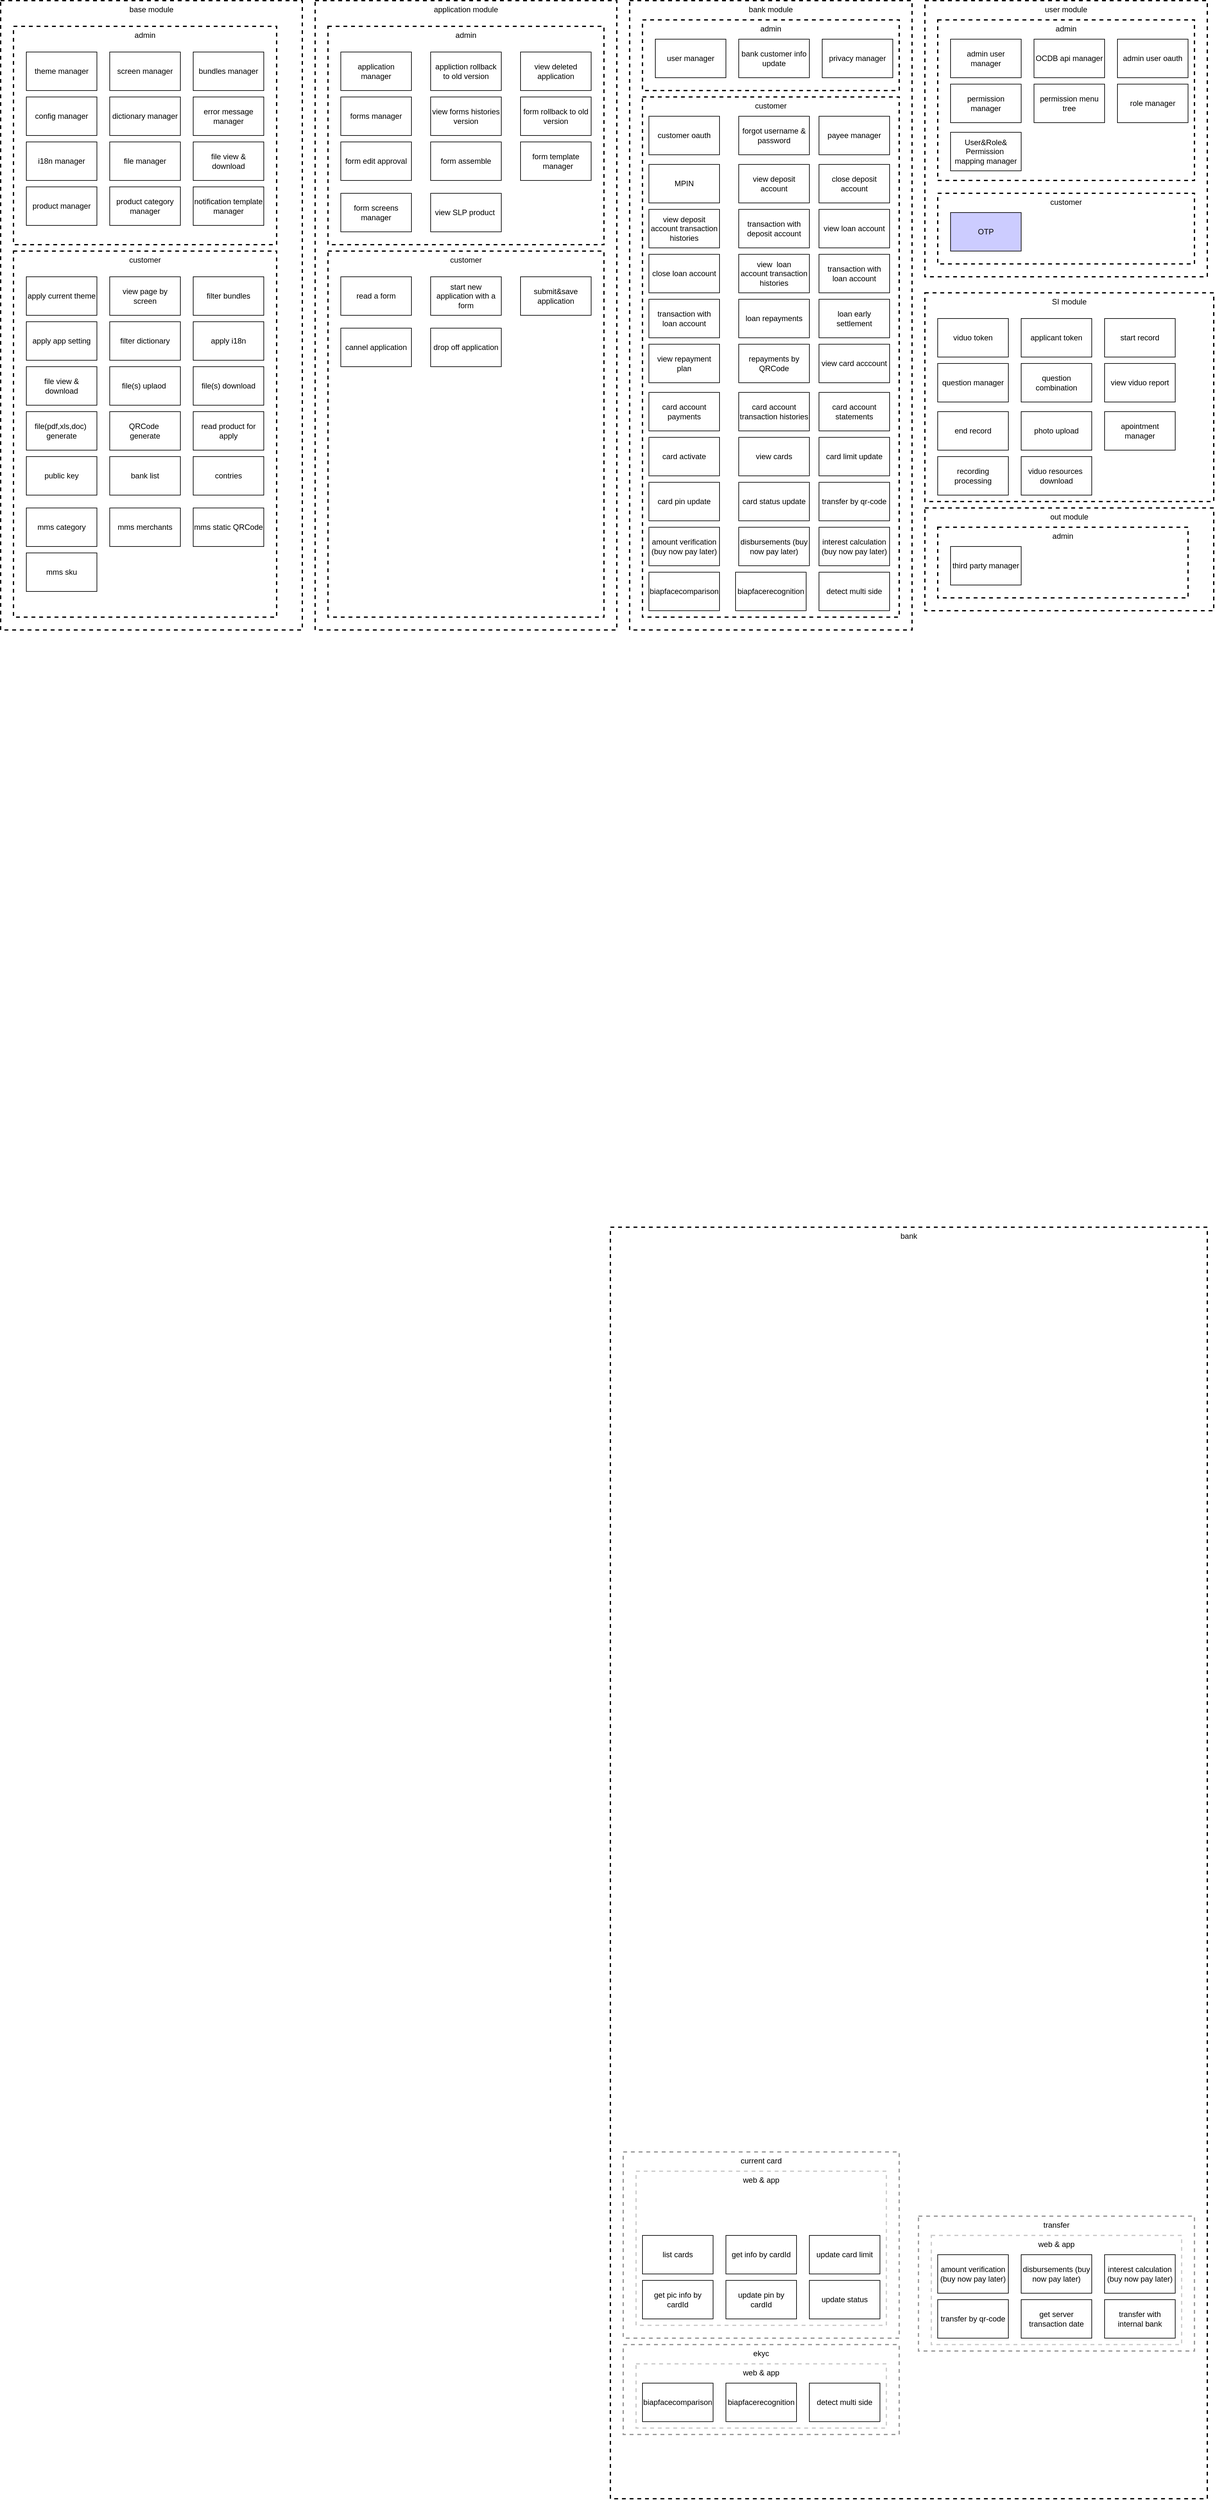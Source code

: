 <mxfile version="20.4.2" type="github">
  <diagram id="OInQUNuNO3AYRQuPPQoJ" name="第 1 页">
    <mxGraphModel dx="2171" dy="2065" grid="1" gridSize="10" guides="1" tooltips="1" connect="1" arrows="1" fold="1" page="1" pageScale="1" pageWidth="1100" pageHeight="850" math="0" shadow="0">
      <root>
        <mxCell id="0" />
        <mxCell id="1" parent="0" />
        <mxCell id="O0PW9jx7jIYoNXfm1WO1-255" value="&lt;span style=&quot;font-weight: 400;&quot;&gt;bank&lt;br&gt;&lt;/span&gt;" style="rounded=0;whiteSpace=wrap;html=1;dashed=1;strokeWidth=2;fillColor=none;verticalAlign=top;fontStyle=1" parent="1" vertex="1">
          <mxGeometry x="990" y="1080" width="930" height="1980" as="geometry" />
        </mxCell>
        <mxCell id="O0PW9jx7jIYoNXfm1WO1-474" value="&lt;span style=&quot;font-weight: 400;&quot;&gt;ekyc&lt;/span&gt;" style="rounded=0;whiteSpace=wrap;html=1;dashed=1;strokeWidth=2;fillColor=none;verticalAlign=top;fontStyle=1;opacity=40;" parent="1" vertex="1">
          <mxGeometry x="1010" y="2820" width="430" height="140" as="geometry" />
        </mxCell>
        <mxCell id="O0PW9jx7jIYoNXfm1WO1-475" value="&lt;span style=&quot;font-weight: 400;&quot;&gt;web &amp;amp; app&lt;/span&gt;" style="rounded=0;whiteSpace=wrap;html=1;dashed=1;strokeWidth=2;fillColor=none;verticalAlign=top;fontStyle=1;opacity=20;" parent="1" vertex="1">
          <mxGeometry x="1030" y="2850" width="390" height="100" as="geometry" />
        </mxCell>
        <mxCell id="O0PW9jx7jIYoNXfm1WO1-476" value="biapfacecomparison" style="rounded=0;whiteSpace=wrap;html=1;fontColor=#000000;fillColor=none;" parent="1" vertex="1">
          <mxGeometry x="1040" y="2880" width="110" height="60" as="geometry" />
        </mxCell>
        <mxCell id="O0PW9jx7jIYoNXfm1WO1-477" value="biapfacerecognition" style="rounded=0;whiteSpace=wrap;html=1;fontColor=#000000;fillColor=none;" parent="1" vertex="1">
          <mxGeometry x="1170" y="2880" width="110" height="60" as="geometry" />
        </mxCell>
        <mxCell id="O0PW9jx7jIYoNXfm1WO1-478" value="detect multi side" style="rounded=0;whiteSpace=wrap;html=1;fontColor=#000000;fillColor=none;" parent="1" vertex="1">
          <mxGeometry x="1300" y="2880" width="110" height="60" as="geometry" />
        </mxCell>
        <mxCell id="O0PW9jx7jIYoNXfm1WO1-481" value="&lt;span style=&quot;font-weight: 400;&quot;&gt;transfer&lt;/span&gt;" style="rounded=0;whiteSpace=wrap;html=1;dashed=1;strokeWidth=2;fillColor=none;verticalAlign=top;fontStyle=1;opacity=40;" parent="1" vertex="1">
          <mxGeometry x="1470" y="2620" width="430" height="210" as="geometry" />
        </mxCell>
        <mxCell id="O0PW9jx7jIYoNXfm1WO1-482" value="&lt;span style=&quot;font-weight: 400;&quot;&gt;web &amp;amp; app&lt;/span&gt;" style="rounded=0;whiteSpace=wrap;html=1;dashed=1;strokeWidth=2;fillColor=none;verticalAlign=top;fontStyle=1;opacity=20;" parent="1" vertex="1">
          <mxGeometry x="1490" y="2650" width="390" height="170" as="geometry" />
        </mxCell>
        <mxCell id="O0PW9jx7jIYoNXfm1WO1-483" value="amount verification (buy now pay later)" style="rounded=0;whiteSpace=wrap;html=1;fontColor=#000000;fillColor=none;" parent="1" vertex="1">
          <mxGeometry x="1500" y="2680" width="110" height="60" as="geometry" />
        </mxCell>
        <mxCell id="O0PW9jx7jIYoNXfm1WO1-484" value="disbursements (buy now pay later)" style="rounded=0;whiteSpace=wrap;html=1;fontColor=#000000;fillColor=none;" parent="1" vertex="1">
          <mxGeometry x="1630" y="2680" width="110" height="60" as="geometry" />
        </mxCell>
        <mxCell id="O0PW9jx7jIYoNXfm1WO1-485" value="interest calculation (buy now pay later)" style="rounded=0;whiteSpace=wrap;html=1;fontColor=#000000;fillColor=none;" parent="1" vertex="1">
          <mxGeometry x="1760" y="2680" width="110" height="60" as="geometry" />
        </mxCell>
        <mxCell id="O0PW9jx7jIYoNXfm1WO1-486" value="transfer by qr-code" style="rounded=0;whiteSpace=wrap;html=1;fontColor=#000000;fillColor=none;" parent="1" vertex="1">
          <mxGeometry x="1500" y="2750" width="110" height="60" as="geometry" />
        </mxCell>
        <mxCell id="O0PW9jx7jIYoNXfm1WO1-487" value="get server transaction date" style="rounded=0;whiteSpace=wrap;html=1;fontColor=#000000;fillColor=none;" parent="1" vertex="1">
          <mxGeometry x="1630" y="2750" width="110" height="60" as="geometry" />
        </mxCell>
        <mxCell id="O0PW9jx7jIYoNXfm1WO1-488" value="transfer with internal bank" style="rounded=0;whiteSpace=wrap;html=1;fontColor=#000000;fillColor=none;" parent="1" vertex="1">
          <mxGeometry x="1760" y="2750" width="110" height="60" as="geometry" />
        </mxCell>
        <mxCell id="O0PW9jx7jIYoNXfm1WO1-499" value="&lt;span style=&quot;font-weight: 400;&quot;&gt;current card&lt;/span&gt;" style="rounded=0;whiteSpace=wrap;html=1;dashed=1;strokeWidth=2;fillColor=none;verticalAlign=top;fontStyle=1;opacity=40;" parent="1" vertex="1">
          <mxGeometry x="1010" y="2520" width="430" height="290" as="geometry" />
        </mxCell>
        <mxCell id="O0PW9jx7jIYoNXfm1WO1-500" value="&lt;span style=&quot;font-weight: 400;&quot;&gt;web &amp;amp; app&lt;/span&gt;" style="rounded=0;whiteSpace=wrap;html=1;dashed=1;strokeWidth=2;fillColor=none;verticalAlign=top;fontStyle=1;opacity=20;" parent="1" vertex="1">
          <mxGeometry x="1030" y="2550" width="390" height="240" as="geometry" />
        </mxCell>
        <mxCell id="O0PW9jx7jIYoNXfm1WO1-504" value="list cards" style="rounded=0;whiteSpace=wrap;html=1;fontColor=#000000;fillColor=none;" parent="1" vertex="1">
          <mxGeometry x="1040" y="2650" width="110" height="60" as="geometry" />
        </mxCell>
        <mxCell id="O0PW9jx7jIYoNXfm1WO1-505" value="get info by cardId" style="rounded=0;whiteSpace=wrap;html=1;fontColor=#000000;fillColor=none;" parent="1" vertex="1">
          <mxGeometry x="1170" y="2650" width="110" height="60" as="geometry" />
        </mxCell>
        <mxCell id="O0PW9jx7jIYoNXfm1WO1-506" value="update card limit" style="rounded=0;whiteSpace=wrap;html=1;fontColor=#000000;fillColor=none;" parent="1" vertex="1">
          <mxGeometry x="1300" y="2650" width="110" height="60" as="geometry" />
        </mxCell>
        <mxCell id="O0PW9jx7jIYoNXfm1WO1-507" value="get pic info by cardId" style="rounded=0;whiteSpace=wrap;html=1;fontColor=#000000;fillColor=none;" parent="1" vertex="1">
          <mxGeometry x="1040" y="2720" width="110" height="60" as="geometry" />
        </mxCell>
        <mxCell id="O0PW9jx7jIYoNXfm1WO1-508" value="update pin by cardId" style="rounded=0;whiteSpace=wrap;html=1;fontColor=#000000;fillColor=none;" parent="1" vertex="1">
          <mxGeometry x="1170" y="2720" width="110" height="60" as="geometry" />
        </mxCell>
        <mxCell id="O0PW9jx7jIYoNXfm1WO1-509" value="update status" style="rounded=0;whiteSpace=wrap;html=1;fontColor=#000000;fillColor=none;" parent="1" vertex="1">
          <mxGeometry x="1300" y="2720" width="110" height="60" as="geometry" />
        </mxCell>
        <mxCell id="ppl4AUfpNEPx4JlbEjYc-67" value="&lt;span style=&quot;font-weight: 400;&quot;&gt;application&amp;nbsp;module&lt;/span&gt;" style="rounded=0;whiteSpace=wrap;html=1;dashed=1;strokeWidth=2;fillColor=none;verticalAlign=top;fontStyle=1" parent="1" vertex="1">
          <mxGeometry x="530" y="-830" width="470" height="980" as="geometry" />
        </mxCell>
        <mxCell id="ppl4AUfpNEPx4JlbEjYc-68" value="&lt;span style=&quot;font-weight: 400;&quot;&gt;admin&lt;/span&gt;" style="rounded=0;whiteSpace=wrap;html=1;dashed=1;strokeWidth=2;fillColor=none;verticalAlign=top;fontStyle=1" parent="1" vertex="1">
          <mxGeometry x="550" y="-790" width="430" height="340" as="geometry" />
        </mxCell>
        <mxCell id="ppl4AUfpNEPx4JlbEjYc-69" value="&lt;span style=&quot;font-weight: 400;&quot;&gt;customer&lt;/span&gt;" style="rounded=0;whiteSpace=wrap;html=1;dashed=1;strokeWidth=2;fillColor=none;verticalAlign=top;fontStyle=1" parent="1" vertex="1">
          <mxGeometry x="550" y="-440" width="430" height="570" as="geometry" />
        </mxCell>
        <mxCell id="ppl4AUfpNEPx4JlbEjYc-70" value="application manager" style="rounded=0;whiteSpace=wrap;html=1;fontColor=#000000;fillColor=none;" parent="1" vertex="1">
          <mxGeometry x="570" y="-750" width="110" height="60" as="geometry" />
        </mxCell>
        <mxCell id="ppl4AUfpNEPx4JlbEjYc-71" value="appliction rollback to old version" style="rounded=0;whiteSpace=wrap;html=1;fontColor=#000000;fillColor=none;" parent="1" vertex="1">
          <mxGeometry x="710" y="-750" width="110" height="60" as="geometry" />
        </mxCell>
        <mxCell id="ppl4AUfpNEPx4JlbEjYc-72" value="view deleted application" style="rounded=0;whiteSpace=wrap;html=1;fontColor=#000000;fillColor=none;" parent="1" vertex="1">
          <mxGeometry x="850" y="-750" width="110" height="60" as="geometry" />
        </mxCell>
        <mxCell id="mvXVn2V-p39kU3JAdQ17-1" value="start new application with a form" style="rounded=0;whiteSpace=wrap;html=1;fontColor=#000000;fillColor=none;" parent="1" vertex="1">
          <mxGeometry x="710" y="-400" width="110" height="60" as="geometry" />
        </mxCell>
        <mxCell id="mvXVn2V-p39kU3JAdQ17-2" value="drop off application" style="rounded=0;whiteSpace=wrap;html=1;fontColor=#000000;fillColor=none;" parent="1" vertex="1">
          <mxGeometry x="710" y="-320" width="110" height="60" as="geometry" />
        </mxCell>
        <mxCell id="mvXVn2V-p39kU3JAdQ17-3" value="cannel application" style="rounded=0;whiteSpace=wrap;html=1;fontColor=#000000;fillColor=none;" parent="1" vertex="1">
          <mxGeometry x="570" y="-320" width="110" height="60" as="geometry" />
        </mxCell>
        <mxCell id="mvXVn2V-p39kU3JAdQ17-6" value="submit&amp;amp;save application" style="rounded=0;whiteSpace=wrap;html=1;fontColor=#000000;fillColor=none;" parent="1" vertex="1">
          <mxGeometry x="850" y="-400" width="110" height="60" as="geometry" />
        </mxCell>
        <mxCell id="mvXVn2V-p39kU3JAdQ17-7" value="forms manager" style="rounded=0;whiteSpace=wrap;html=1;fontColor=#000000;fillColor=none;" parent="1" vertex="1">
          <mxGeometry x="570" y="-680" width="110" height="60" as="geometry" />
        </mxCell>
        <mxCell id="mvXVn2V-p39kU3JAdQ17-8" value="view forms histories version" style="rounded=0;whiteSpace=wrap;html=1;fontColor=#000000;fillColor=none;" parent="1" vertex="1">
          <mxGeometry x="710" y="-680" width="110" height="60" as="geometry" />
        </mxCell>
        <mxCell id="mvXVn2V-p39kU3JAdQ17-9" value="form assemble" style="rounded=0;whiteSpace=wrap;html=1;fontColor=#000000;fillColor=none;" parent="1" vertex="1">
          <mxGeometry x="710" y="-610" width="110" height="60" as="geometry" />
        </mxCell>
        <mxCell id="mvXVn2V-p39kU3JAdQ17-10" value="form e&lt;span style=&quot;background-color: initial;&quot;&gt;dit approval&lt;br&gt;&lt;/span&gt;" style="rounded=0;whiteSpace=wrap;html=1;fontColor=#000000;fillColor=none;" parent="1" vertex="1">
          <mxGeometry x="570" y="-610" width="110" height="60" as="geometry" />
        </mxCell>
        <mxCell id="mvXVn2V-p39kU3JAdQ17-11" value="form rollback to old version" style="rounded=0;whiteSpace=wrap;html=1;fontColor=#000000;fillColor=none;" parent="1" vertex="1">
          <mxGeometry x="850" y="-680" width="110" height="60" as="geometry" />
        </mxCell>
        <mxCell id="mvXVn2V-p39kU3JAdQ17-12" value="form template&lt;br&gt;&amp;nbsp; manager" style="rounded=0;whiteSpace=wrap;html=1;fontColor=#000000;fillColor=none;" parent="1" vertex="1">
          <mxGeometry x="850" y="-610" width="110" height="60" as="geometry" />
        </mxCell>
        <mxCell id="mvXVn2V-p39kU3JAdQ17-13" value="form screens manager" style="rounded=0;whiteSpace=wrap;html=1;fontColor=#000000;fillColor=none;" parent="1" vertex="1">
          <mxGeometry x="570" y="-530" width="110" height="60" as="geometry" />
        </mxCell>
        <mxCell id="mvXVn2V-p39kU3JAdQ17-14" value="view SLP product&amp;nbsp;" style="rounded=0;whiteSpace=wrap;html=1;fontColor=#000000;fillColor=none;" parent="1" vertex="1">
          <mxGeometry x="710" y="-530" width="110" height="60" as="geometry" />
        </mxCell>
        <mxCell id="mvXVn2V-p39kU3JAdQ17-15" value="read a form" style="rounded=0;whiteSpace=wrap;html=1;fontColor=#000000;fillColor=none;" parent="1" vertex="1">
          <mxGeometry x="570" y="-400" width="110" height="60" as="geometry" />
        </mxCell>
        <mxCell id="mvXVn2V-p39kU3JAdQ17-17" value="&lt;span style=&quot;font-weight: 400;&quot;&gt;base module&lt;/span&gt;" style="rounded=0;whiteSpace=wrap;html=1;dashed=1;strokeWidth=2;fillColor=none;verticalAlign=top;fontStyle=1" parent="1" vertex="1">
          <mxGeometry x="40" y="-830" width="470" height="980" as="geometry" />
        </mxCell>
        <mxCell id="mvXVn2V-p39kU3JAdQ17-18" value="&lt;span style=&quot;font-weight: 400;&quot;&gt;admin&lt;/span&gt;" style="rounded=0;whiteSpace=wrap;html=1;dashed=1;strokeWidth=2;fillColor=none;verticalAlign=top;fontStyle=1" parent="1" vertex="1">
          <mxGeometry x="60" y="-790" width="410" height="340" as="geometry" />
        </mxCell>
        <mxCell id="mvXVn2V-p39kU3JAdQ17-24" value="&lt;span style=&quot;font-weight: 400;&quot;&gt;customer&lt;/span&gt;" style="rounded=0;whiteSpace=wrap;html=1;dashed=1;strokeWidth=2;fillColor=none;verticalAlign=top;fontStyle=1" parent="1" vertex="1">
          <mxGeometry x="60" y="-440" width="410" height="570" as="geometry" />
        </mxCell>
        <mxCell id="mvXVn2V-p39kU3JAdQ17-20" value="mms category" style="rounded=0;whiteSpace=wrap;html=1;fontColor=#000000;fillColor=none;" parent="1" vertex="1">
          <mxGeometry x="80" y="-40" width="110" height="60" as="geometry" />
        </mxCell>
        <mxCell id="mvXVn2V-p39kU3JAdQ17-21" value="mms&amp;nbsp;merchants" style="rounded=0;whiteSpace=wrap;html=1;fontColor=#000000;fillColor=none;" parent="1" vertex="1">
          <mxGeometry x="210" y="-40" width="110" height="60" as="geometry" />
        </mxCell>
        <mxCell id="mvXVn2V-p39kU3JAdQ17-22" value="mms&amp;nbsp;static QRCode" style="rounded=0;whiteSpace=wrap;html=1;fontColor=#000000;fillColor=none;" parent="1" vertex="1">
          <mxGeometry x="340" y="-40" width="110" height="60" as="geometry" />
        </mxCell>
        <mxCell id="mvXVn2V-p39kU3JAdQ17-23" value="mms&amp;nbsp;sku" style="rounded=0;whiteSpace=wrap;html=1;fontColor=#000000;fillColor=none;" parent="1" vertex="1">
          <mxGeometry x="80" y="30" width="110" height="60" as="geometry" />
        </mxCell>
        <mxCell id="mvXVn2V-p39kU3JAdQ17-26" value="theme manager" style="rounded=0;whiteSpace=wrap;html=1;fontColor=#000000;fillColor=none;" parent="1" vertex="1">
          <mxGeometry x="80" y="-750" width="110" height="60" as="geometry" />
        </mxCell>
        <mxCell id="mvXVn2V-p39kU3JAdQ17-27" value="screen manager" style="rounded=0;whiteSpace=wrap;html=1;fontColor=#000000;fillColor=none;" parent="1" vertex="1">
          <mxGeometry x="210" y="-750" width="110" height="60" as="geometry" />
        </mxCell>
        <mxCell id="mvXVn2V-p39kU3JAdQ17-28" value="bundles&amp;nbsp;manager" style="rounded=0;whiteSpace=wrap;html=1;fontColor=#000000;fillColor=none;" parent="1" vertex="1">
          <mxGeometry x="340" y="-750" width="110" height="60" as="geometry" />
        </mxCell>
        <mxCell id="mvXVn2V-p39kU3JAdQ17-29" value="error message manager" style="rounded=0;whiteSpace=wrap;html=1;fontColor=#000000;fillColor=none;" parent="1" vertex="1">
          <mxGeometry x="340" y="-680" width="110" height="60" as="geometry" />
        </mxCell>
        <mxCell id="mvXVn2V-p39kU3JAdQ17-30" value="config manager" style="rounded=0;whiteSpace=wrap;html=1;fontColor=#000000;fillColor=none;" parent="1" vertex="1">
          <mxGeometry x="80" y="-680" width="110" height="60" as="geometry" />
        </mxCell>
        <mxCell id="mvXVn2V-p39kU3JAdQ17-31" value="dictionary manager" style="rounded=0;whiteSpace=wrap;html=1;fontColor=#000000;fillColor=none;" parent="1" vertex="1">
          <mxGeometry x="210" y="-680" width="110" height="60" as="geometry" />
        </mxCell>
        <mxCell id="mvXVn2V-p39kU3JAdQ17-32" value="i18n manager" style="rounded=0;whiteSpace=wrap;html=1;fontColor=#000000;fillColor=none;" parent="1" vertex="1">
          <mxGeometry x="80" y="-610" width="110" height="60" as="geometry" />
        </mxCell>
        <mxCell id="mvXVn2V-p39kU3JAdQ17-33" value="file manager" style="rounded=0;whiteSpace=wrap;html=1;fontColor=#000000;fillColor=none;" parent="1" vertex="1">
          <mxGeometry x="210" y="-610" width="110" height="60" as="geometry" />
        </mxCell>
        <mxCell id="mvXVn2V-p39kU3JAdQ17-34" value="file view &amp;amp; download" style="rounded=0;whiteSpace=wrap;html=1;fontColor=#000000;fillColor=none;" parent="1" vertex="1">
          <mxGeometry x="340" y="-610" width="110" height="60" as="geometry" />
        </mxCell>
        <mxCell id="mvXVn2V-p39kU3JAdQ17-35" value="product manager" style="rounded=0;whiteSpace=wrap;html=1;fontColor=#000000;fillColor=none;" parent="1" vertex="1">
          <mxGeometry x="80" y="-540" width="110" height="60" as="geometry" />
        </mxCell>
        <mxCell id="mvXVn2V-p39kU3JAdQ17-36" value="product category manager" style="rounded=0;whiteSpace=wrap;html=1;fontColor=#000000;fillColor=none;" parent="1" vertex="1">
          <mxGeometry x="210" y="-540" width="110" height="60" as="geometry" />
        </mxCell>
        <mxCell id="mvXVn2V-p39kU3JAdQ17-37" value="notification template manager" style="rounded=0;whiteSpace=wrap;html=1;fontColor=#000000;fillColor=none;" parent="1" vertex="1">
          <mxGeometry x="340" y="-540" width="110" height="60" as="geometry" />
        </mxCell>
        <mxCell id="mvXVn2V-p39kU3JAdQ17-38" value="apply current theme" style="rounded=0;whiteSpace=wrap;html=1;fontColor=#000000;fillColor=none;" parent="1" vertex="1">
          <mxGeometry x="80" y="-400" width="110" height="60" as="geometry" />
        </mxCell>
        <mxCell id="mvXVn2V-p39kU3JAdQ17-39" value="view page by screen" style="rounded=0;whiteSpace=wrap;html=1;fontColor=#000000;fillColor=none;" parent="1" vertex="1">
          <mxGeometry x="210" y="-400" width="110" height="60" as="geometry" />
        </mxCell>
        <mxCell id="mvXVn2V-p39kU3JAdQ17-41" value="filter bundles" style="rounded=0;whiteSpace=wrap;html=1;fontColor=#000000;fillColor=none;" parent="1" vertex="1">
          <mxGeometry x="340" y="-400" width="110" height="60" as="geometry" />
        </mxCell>
        <mxCell id="mvXVn2V-p39kU3JAdQ17-42" value="apply app setting" style="rounded=0;whiteSpace=wrap;html=1;fontColor=#000000;fillColor=none;" parent="1" vertex="1">
          <mxGeometry x="80" y="-330" width="110" height="60" as="geometry" />
        </mxCell>
        <mxCell id="mvXVn2V-p39kU3JAdQ17-43" value="filter dictionary" style="rounded=0;whiteSpace=wrap;html=1;fontColor=#000000;fillColor=none;" parent="1" vertex="1">
          <mxGeometry x="210" y="-330" width="110" height="60" as="geometry" />
        </mxCell>
        <mxCell id="mvXVn2V-p39kU3JAdQ17-46" value="file view &amp;amp; download" style="rounded=0;whiteSpace=wrap;html=1;fontColor=#000000;fillColor=none;" parent="1" vertex="1">
          <mxGeometry x="80" y="-260" width="110" height="60" as="geometry" />
        </mxCell>
        <mxCell id="mvXVn2V-p39kU3JAdQ17-47" value="apply i18n" style="rounded=0;whiteSpace=wrap;html=1;fontColor=#000000;fillColor=none;" parent="1" vertex="1">
          <mxGeometry x="340" y="-330" width="110" height="60" as="geometry" />
        </mxCell>
        <mxCell id="mvXVn2V-p39kU3JAdQ17-48" value="file(s) uplaod&amp;nbsp;" style="rounded=0;whiteSpace=wrap;html=1;fontColor=#000000;fillColor=none;" parent="1" vertex="1">
          <mxGeometry x="210" y="-260" width="110" height="60" as="geometry" />
        </mxCell>
        <mxCell id="mvXVn2V-p39kU3JAdQ17-49" value="file(s) download" style="rounded=0;whiteSpace=wrap;html=1;fontColor=#000000;fillColor=none;" parent="1" vertex="1">
          <mxGeometry x="340" y="-260" width="110" height="60" as="geometry" />
        </mxCell>
        <mxCell id="mvXVn2V-p39kU3JAdQ17-51" value="file(pdf,xls,doc)&amp;nbsp;&lt;div&gt;generate&lt;/div&gt;" style="rounded=0;whiteSpace=wrap;html=1;fontColor=#000000;fillColor=none;" parent="1" vertex="1">
          <mxGeometry x="80" y="-190" width="110" height="60" as="geometry" />
        </mxCell>
        <mxCell id="mvXVn2V-p39kU3JAdQ17-53" value="QRCode&amp;nbsp;&lt;div&gt;generate&lt;/div&gt;" style="rounded=0;whiteSpace=wrap;html=1;fontColor=#000000;fillColor=none;" parent="1" vertex="1">
          <mxGeometry x="210" y="-190" width="110" height="60" as="geometry" />
        </mxCell>
        <mxCell id="mvXVn2V-p39kU3JAdQ17-54" value="read product&amp;nbsp;for apply" style="rounded=0;whiteSpace=wrap;html=1;fontColor=#000000;fillColor=none;" parent="1" vertex="1">
          <mxGeometry x="340" y="-190" width="110" height="60" as="geometry" />
        </mxCell>
        <mxCell id="mvXVn2V-p39kU3JAdQ17-56" value="public key" style="rounded=0;whiteSpace=wrap;html=1;fontColor=#000000;fillColor=none;" parent="1" vertex="1">
          <mxGeometry x="80" y="-120" width="110" height="60" as="geometry" />
        </mxCell>
        <mxCell id="mvXVn2V-p39kU3JAdQ17-57" value="bank list" style="rounded=0;whiteSpace=wrap;html=1;fontColor=#000000;fillColor=none;" parent="1" vertex="1">
          <mxGeometry x="210" y="-120" width="110" height="60" as="geometry" />
        </mxCell>
        <mxCell id="mvXVn2V-p39kU3JAdQ17-58" value="&lt;span style=&quot;font-weight: 400;&quot;&gt;bank module&lt;/span&gt;" style="rounded=0;whiteSpace=wrap;html=1;dashed=1;strokeWidth=2;fillColor=none;verticalAlign=top;fontStyle=1" parent="1" vertex="1">
          <mxGeometry x="1020" y="-830" width="440" height="980" as="geometry" />
        </mxCell>
        <mxCell id="mvXVn2V-p39kU3JAdQ17-59" value="&lt;span style=&quot;font-weight: 400;&quot;&gt;admin&lt;/span&gt;" style="rounded=0;whiteSpace=wrap;html=1;dashed=1;strokeWidth=2;fillColor=none;verticalAlign=top;fontStyle=1" parent="1" vertex="1">
          <mxGeometry x="1040" y="-800" width="400" height="110" as="geometry" />
        </mxCell>
        <mxCell id="mvXVn2V-p39kU3JAdQ17-60" value="&lt;span style=&quot;font-weight: 400;&quot;&gt;customer&lt;/span&gt;" style="rounded=0;whiteSpace=wrap;html=1;dashed=1;strokeWidth=2;fillColor=none;verticalAlign=top;fontStyle=1" parent="1" vertex="1">
          <mxGeometry x="1040" y="-680" width="400" height="810" as="geometry" />
        </mxCell>
        <mxCell id="mvXVn2V-p39kU3JAdQ17-62" value="user manager" style="rounded=0;whiteSpace=wrap;html=1;fontColor=#000000;fillColor=none;" parent="1" vertex="1">
          <mxGeometry x="1060" y="-770" width="110" height="60" as="geometry" />
        </mxCell>
        <mxCell id="mvXVn2V-p39kU3JAdQ17-63" value="privacy manager" style="rounded=0;whiteSpace=wrap;html=1;fontColor=#000000;fillColor=none;" parent="1" vertex="1">
          <mxGeometry x="1320" y="-770" width="110" height="60" as="geometry" />
        </mxCell>
        <mxCell id="mvXVn2V-p39kU3JAdQ17-65" value="contries" style="rounded=0;whiteSpace=wrap;html=1;fontColor=#000000;fillColor=none;" parent="1" vertex="1">
          <mxGeometry x="340" y="-120" width="110" height="60" as="geometry" />
        </mxCell>
        <mxCell id="mvXVn2V-p39kU3JAdQ17-66" value="bank customer info update" style="rounded=0;whiteSpace=wrap;html=1;fontColor=#000000;fillColor=none;" parent="1" vertex="1">
          <mxGeometry x="1190" y="-770" width="110" height="60" as="geometry" />
        </mxCell>
        <mxCell id="mvXVn2V-p39kU3JAdQ17-67" value="customer oauth" style="rounded=0;whiteSpace=wrap;html=1;fontColor=#000000;fillColor=none;" parent="1" vertex="1">
          <mxGeometry x="1050" y="-650" width="110" height="60" as="geometry" />
        </mxCell>
        <mxCell id="mvXVn2V-p39kU3JAdQ17-68" value="forgot username &amp;amp; password" style="rounded=0;whiteSpace=wrap;html=1;fontColor=#000000;fillColor=none;" parent="1" vertex="1">
          <mxGeometry x="1190" y="-650" width="110" height="60" as="geometry" />
        </mxCell>
        <mxCell id="mvXVn2V-p39kU3JAdQ17-69" value="payee manager" style="rounded=0;whiteSpace=wrap;html=1;fontColor=#000000;fillColor=none;" parent="1" vertex="1">
          <mxGeometry x="1315" y="-650" width="110" height="60" as="geometry" />
        </mxCell>
        <mxCell id="mvXVn2V-p39kU3JAdQ17-70" value="MPIN" style="rounded=0;whiteSpace=wrap;html=1;fontColor=#000000;fillColor=none;" parent="1" vertex="1">
          <mxGeometry x="1050" y="-575" width="110" height="60" as="geometry" />
        </mxCell>
        <mxCell id="mvXVn2V-p39kU3JAdQ17-72" value="view deposit account" style="rounded=0;whiteSpace=wrap;html=1;fontColor=#000000;fillColor=none;" parent="1" vertex="1">
          <mxGeometry x="1190" y="-575" width="110" height="60" as="geometry" />
        </mxCell>
        <mxCell id="mvXVn2V-p39kU3JAdQ17-73" value="close deposit account" style="rounded=0;whiteSpace=wrap;html=1;fontColor=#000000;fillColor=none;" parent="1" vertex="1">
          <mxGeometry x="1315" y="-575" width="110" height="60" as="geometry" />
        </mxCell>
        <mxCell id="mvXVn2V-p39kU3JAdQ17-76" value="view deposit account&amp;nbsp;transaction histories" style="rounded=0;whiteSpace=wrap;html=1;fontColor=#000000;fillColor=none;" parent="1" vertex="1">
          <mxGeometry x="1050" y="-505" width="110" height="60" as="geometry" />
        </mxCell>
        <mxCell id="mvXVn2V-p39kU3JAdQ17-77" value="transaction with deposit account" style="rounded=0;whiteSpace=wrap;html=1;fontColor=#000000;fillColor=none;" parent="1" vertex="1">
          <mxGeometry x="1190" y="-505" width="110" height="60" as="geometry" />
        </mxCell>
        <mxCell id="mvXVn2V-p39kU3JAdQ17-79" value="view loan account" style="rounded=0;whiteSpace=wrap;html=1;fontColor=#000000;fillColor=none;" parent="1" vertex="1">
          <mxGeometry x="1315" y="-505" width="110" height="60" as="geometry" />
        </mxCell>
        <mxCell id="mvXVn2V-p39kU3JAdQ17-80" value="close loan account" style="rounded=0;whiteSpace=wrap;html=1;fontColor=#000000;fillColor=none;" parent="1" vertex="1">
          <mxGeometry x="1050" y="-435" width="110" height="60" as="geometry" />
        </mxCell>
        <mxCell id="mvXVn2V-p39kU3JAdQ17-81" value="view&amp;nbsp; loan account&amp;nbsp;transaction histories" style="rounded=0;whiteSpace=wrap;html=1;fontColor=#000000;fillColor=none;" parent="1" vertex="1">
          <mxGeometry x="1190" y="-435" width="110" height="60" as="geometry" />
        </mxCell>
        <mxCell id="mvXVn2V-p39kU3JAdQ17-82" value="transaction with loan account" style="rounded=0;whiteSpace=wrap;html=1;fontColor=#000000;fillColor=none;" parent="1" vertex="1">
          <mxGeometry x="1315" y="-435" width="110" height="60" as="geometry" />
        </mxCell>
        <mxCell id="mvXVn2V-p39kU3JAdQ17-83" value="transaction with loan account" style="rounded=0;whiteSpace=wrap;html=1;fontColor=#000000;fillColor=none;" parent="1" vertex="1">
          <mxGeometry x="1050" y="-365" width="110" height="60" as="geometry" />
        </mxCell>
        <mxCell id="mvXVn2V-p39kU3JAdQ17-84" value="loan repayments" style="rounded=0;whiteSpace=wrap;html=1;fontColor=#000000;fillColor=none;" parent="1" vertex="1">
          <mxGeometry x="1190" y="-365" width="110" height="60" as="geometry" />
        </mxCell>
        <mxCell id="mvXVn2V-p39kU3JAdQ17-85" value="loan&amp;nbsp;early settlement" style="rounded=0;whiteSpace=wrap;html=1;fontColor=#000000;fillColor=none;" parent="1" vertex="1">
          <mxGeometry x="1315" y="-365" width="110" height="60" as="geometry" />
        </mxCell>
        <mxCell id="mvXVn2V-p39kU3JAdQ17-87" value="view repayment plan" style="rounded=0;whiteSpace=wrap;html=1;fontColor=#000000;fillColor=none;" parent="1" vertex="1">
          <mxGeometry x="1050" y="-295" width="110" height="60" as="geometry" />
        </mxCell>
        <mxCell id="mvXVn2V-p39kU3JAdQ17-90" value="repayments by QRCode" style="rounded=0;whiteSpace=wrap;html=1;fontColor=#000000;fillColor=none;" parent="1" vertex="1">
          <mxGeometry x="1190" y="-295" width="110" height="60" as="geometry" />
        </mxCell>
        <mxCell id="mvXVn2V-p39kU3JAdQ17-91" value="view card acccount" style="rounded=0;whiteSpace=wrap;html=1;fontColor=#000000;fillColor=none;" parent="1" vertex="1">
          <mxGeometry x="1315" y="-295" width="110" height="60" as="geometry" />
        </mxCell>
        <mxCell id="mvXVn2V-p39kU3JAdQ17-92" value="card account payments" style="rounded=0;whiteSpace=wrap;html=1;fontColor=#000000;fillColor=none;" parent="1" vertex="1">
          <mxGeometry x="1050" y="-220" width="110" height="60" as="geometry" />
        </mxCell>
        <mxCell id="mvXVn2V-p39kU3JAdQ17-93" value="card account transaction histories" style="rounded=0;whiteSpace=wrap;html=1;fontColor=#000000;fillColor=none;" parent="1" vertex="1">
          <mxGeometry x="1190" y="-220" width="110" height="60" as="geometry" />
        </mxCell>
        <mxCell id="mvXVn2V-p39kU3JAdQ17-94" value="card account statements" style="rounded=0;whiteSpace=wrap;html=1;fontColor=#000000;fillColor=none;" parent="1" vertex="1">
          <mxGeometry x="1315" y="-220" width="110" height="60" as="geometry" />
        </mxCell>
        <mxCell id="mvXVn2V-p39kU3JAdQ17-95" value="card activate" style="rounded=0;whiteSpace=wrap;html=1;fontColor=#000000;fillColor=none;" parent="1" vertex="1">
          <mxGeometry x="1050" y="-150" width="110" height="60" as="geometry" />
        </mxCell>
        <mxCell id="mvXVn2V-p39kU3JAdQ17-96" value="view cards" style="rounded=0;whiteSpace=wrap;html=1;fontColor=#000000;fillColor=none;" parent="1" vertex="1">
          <mxGeometry x="1190" y="-150" width="110" height="60" as="geometry" />
        </mxCell>
        <mxCell id="mvXVn2V-p39kU3JAdQ17-98" value="card limit update" style="rounded=0;whiteSpace=wrap;html=1;fontColor=#000000;fillColor=none;" parent="1" vertex="1">
          <mxGeometry x="1315" y="-150" width="110" height="60" as="geometry" />
        </mxCell>
        <mxCell id="mvXVn2V-p39kU3JAdQ17-100" value="card pin update" style="rounded=0;whiteSpace=wrap;html=1;fontColor=#000000;fillColor=none;" parent="1" vertex="1">
          <mxGeometry x="1050" y="-80" width="110" height="60" as="geometry" />
        </mxCell>
        <mxCell id="mvXVn2V-p39kU3JAdQ17-101" value="card status update" style="rounded=0;whiteSpace=wrap;html=1;fontColor=#000000;fillColor=none;" parent="1" vertex="1">
          <mxGeometry x="1190" y="-80" width="110" height="60" as="geometry" />
        </mxCell>
        <mxCell id="mvXVn2V-p39kU3JAdQ17-102" value="transfer by qr-code" style="rounded=0;whiteSpace=wrap;html=1;fontColor=#000000;fillColor=none;" parent="1" vertex="1">
          <mxGeometry x="1315" y="-80" width="110" height="60" as="geometry" />
        </mxCell>
        <mxCell id="mvXVn2V-p39kU3JAdQ17-103" value="amount verification (buy now pay later)" style="rounded=0;whiteSpace=wrap;html=1;fontColor=#000000;fillColor=none;" parent="1" vertex="1">
          <mxGeometry x="1050" y="-10" width="110" height="60" as="geometry" />
        </mxCell>
        <mxCell id="mvXVn2V-p39kU3JAdQ17-104" value="disbursements (buy now pay later)" style="rounded=0;whiteSpace=wrap;html=1;fontColor=#000000;fillColor=none;" parent="1" vertex="1">
          <mxGeometry x="1190" y="-10" width="110" height="60" as="geometry" />
        </mxCell>
        <mxCell id="mvXVn2V-p39kU3JAdQ17-105" value="interest calculation (buy now pay later)" style="rounded=0;whiteSpace=wrap;html=1;fontColor=#000000;fillColor=none;" parent="1" vertex="1">
          <mxGeometry x="1315" y="-10" width="110" height="60" as="geometry" />
        </mxCell>
        <mxCell id="mvXVn2V-p39kU3JAdQ17-106" value="biapfacecomparison" style="rounded=0;whiteSpace=wrap;html=1;fontColor=#000000;fillColor=none;" parent="1" vertex="1">
          <mxGeometry x="1050" y="60" width="110" height="60" as="geometry" />
        </mxCell>
        <mxCell id="mvXVn2V-p39kU3JAdQ17-107" value="biapfacerecognition" style="rounded=0;whiteSpace=wrap;html=1;fontColor=#000000;fillColor=none;" parent="1" vertex="1">
          <mxGeometry x="1185" y="60" width="110" height="60" as="geometry" />
        </mxCell>
        <mxCell id="mvXVn2V-p39kU3JAdQ17-108" value="detect multi side" style="rounded=0;whiteSpace=wrap;html=1;fontColor=#000000;fillColor=none;" parent="1" vertex="1">
          <mxGeometry x="1315" y="60" width="110" height="60" as="geometry" />
        </mxCell>
        <mxCell id="lsaPHRyVFNU2QhNYm0W4-1" value="&lt;span style=&quot;font-weight: 400;&quot;&gt;user module&lt;/span&gt;" style="rounded=0;whiteSpace=wrap;html=1;dashed=1;strokeWidth=2;fillColor=none;verticalAlign=top;fontStyle=1" vertex="1" parent="1">
          <mxGeometry x="1480" y="-830" width="440" height="430" as="geometry" />
        </mxCell>
        <mxCell id="lsaPHRyVFNU2QhNYm0W4-2" value="&lt;span style=&quot;font-weight: 400;&quot;&gt;admin&lt;/span&gt;" style="rounded=0;whiteSpace=wrap;html=1;dashed=1;strokeWidth=2;fillColor=none;verticalAlign=top;fontStyle=1" vertex="1" parent="1">
          <mxGeometry x="1500" y="-800" width="400" height="250" as="geometry" />
        </mxCell>
        <mxCell id="lsaPHRyVFNU2QhNYm0W4-3" value="admin user manager" style="rounded=0;whiteSpace=wrap;html=1;fontColor=#000000;fillColor=none;" vertex="1" parent="1">
          <mxGeometry x="1520" y="-770" width="110" height="60" as="geometry" />
        </mxCell>
        <mxCell id="lsaPHRyVFNU2QhNYm0W4-4" value="OCDB api manager" style="rounded=0;whiteSpace=wrap;html=1;fontColor=#000000;fillColor=none;" vertex="1" parent="1">
          <mxGeometry x="1650" y="-770" width="110" height="60" as="geometry" />
        </mxCell>
        <mxCell id="lsaPHRyVFNU2QhNYm0W4-5" value="admin user oauth" style="rounded=0;whiteSpace=wrap;html=1;fontColor=#000000;fillColor=none;" vertex="1" parent="1">
          <mxGeometry x="1780" y="-770" width="110" height="60" as="geometry" />
        </mxCell>
        <mxCell id="lsaPHRyVFNU2QhNYm0W4-6" value="permission manager" style="rounded=0;whiteSpace=wrap;html=1;fontColor=#000000;fillColor=none;" vertex="1" parent="1">
          <mxGeometry x="1520" y="-700" width="110" height="60" as="geometry" />
        </mxCell>
        <mxCell id="lsaPHRyVFNU2QhNYm0W4-7" value="permission menu tree" style="rounded=0;whiteSpace=wrap;html=1;fontColor=#000000;fillColor=none;" vertex="1" parent="1">
          <mxGeometry x="1650" y="-700" width="110" height="60" as="geometry" />
        </mxCell>
        <mxCell id="lsaPHRyVFNU2QhNYm0W4-9" value="role manager" style="rounded=0;whiteSpace=wrap;html=1;fontColor=#000000;fillColor=none;" vertex="1" parent="1">
          <mxGeometry x="1780" y="-700" width="110" height="60" as="geometry" />
        </mxCell>
        <mxCell id="lsaPHRyVFNU2QhNYm0W4-10" value="User&amp;amp;Role&amp;amp;&lt;br&gt;Permission&amp;nbsp;&lt;br&gt;mapping manager" style="rounded=0;whiteSpace=wrap;html=1;fontColor=#000000;fillColor=none;" vertex="1" parent="1">
          <mxGeometry x="1520" y="-625" width="110" height="60" as="geometry" />
        </mxCell>
        <mxCell id="lsaPHRyVFNU2QhNYm0W4-13" value="&lt;span style=&quot;font-weight: 400;&quot;&gt;customer&lt;/span&gt;" style="rounded=0;whiteSpace=wrap;html=1;dashed=1;strokeWidth=2;fillColor=none;verticalAlign=top;fontStyle=1" vertex="1" parent="1">
          <mxGeometry x="1500" y="-530" width="400" height="110" as="geometry" />
        </mxCell>
        <mxCell id="lsaPHRyVFNU2QhNYm0W4-12" value="OTP" style="rounded=0;whiteSpace=wrap;html=1;fontColor=#000000;fillColor=#CCCCFF;" vertex="1" parent="1">
          <mxGeometry x="1520" y="-500" width="110" height="60" as="geometry" />
        </mxCell>
        <mxCell id="lsaPHRyVFNU2QhNYm0W4-14" value="&lt;span style=&quot;font-weight: 400;&quot;&gt;out module&lt;/span&gt;" style="rounded=0;whiteSpace=wrap;html=1;dashed=1;strokeWidth=2;fillColor=none;verticalAlign=top;fontStyle=1" vertex="1" parent="1">
          <mxGeometry x="1480" y="-40" width="450" height="160" as="geometry" />
        </mxCell>
        <mxCell id="lsaPHRyVFNU2QhNYm0W4-16" value="&lt;span style=&quot;font-weight: 400;&quot;&gt;admin&lt;/span&gt;" style="rounded=0;whiteSpace=wrap;html=1;dashed=1;strokeWidth=2;fillColor=none;verticalAlign=top;fontStyle=1" vertex="1" parent="1">
          <mxGeometry x="1500" y="-10" width="390" height="110" as="geometry" />
        </mxCell>
        <mxCell id="lsaPHRyVFNU2QhNYm0W4-17" value="third party manager" style="rounded=0;whiteSpace=wrap;html=1;fontColor=#000000;fillColor=none;" vertex="1" parent="1">
          <mxGeometry x="1520" y="20" width="110" height="60" as="geometry" />
        </mxCell>
        <mxCell id="lsaPHRyVFNU2QhNYm0W4-24" value="&lt;span style=&quot;font-weight: 400;&quot;&gt;SI module&lt;/span&gt;" style="rounded=0;whiteSpace=wrap;html=1;dashed=1;strokeWidth=2;fillColor=none;verticalAlign=top;fontStyle=1" vertex="1" parent="1">
          <mxGeometry x="1480" y="-375" width="450" height="325" as="geometry" />
        </mxCell>
        <mxCell id="lsaPHRyVFNU2QhNYm0W4-27" value="viduo token&lt;span style=&quot;color: rgba(0, 0, 0, 0); font-family: monospace; font-size: 0px; text-align: start;&quot;&gt;%3CmxGraphModel%3E%3Croot%3E%3CmxCell%20id%3D%220%22%2F%3E%3CmxCell%20id%3D%221%22%20parent%3D%220%22%2F%3E%3CmxCell%20id%3D%222%22%20value%3D%22token%22%20style%3D%22rounded%3D0%3BwhiteSpace%3Dwrap%3Bhtml%3D1%3BfontColor%3D%23000000%3BfillColor%3Dnone%3B%22%20vertex%3D%221%22%20parent%3D%221%22%3E%3CmxGeometry%20x%3D%221990%22%20y%3D%221240%22%20width%3D%22110%22%20height%3D%2260%22%20as%3D%22geometry%22%2F%3E%3C%2FmxCell%3E%3CmxCell%20id%3D%223%22%20value%3D%22applicant%20token%22%20style%3D%22rounded%3D0%3BwhiteSpace%3Dwrap%3Bhtml%3D1%3BfontColor%3D%23000000%3BfillColor%3Dnone%3B%22%20vertex%3D%221%22%20parent%3D%221%22%3E%3CmxGeometry%20x%3D%222120%22%20y%3D%221240%22%20width%3D%22110%22%20height%3D%2260%22%20as%3D%22geometry%22%2F%3E%3C%2FmxCell%3E%3CmxCell%20id%3D%224%22%20value%3D%22start%20record%22%20style%3D%22rounded%3D0%3BwhiteSpace%3Dwrap%3Bhtml%3D1%3BfontColor%3D%23000000%3BfillColor%3Dnone%3B%22%20vertex%3D%221%22%20parent%3D%221%22%3E%3CmxGeometry%20x%3D%222250%22%20y%3D%221240%22%20width%3D%22110%22%20height%3D%2260%22%20as%3D%22geometry%22%2F%3E%3C%2FmxCell%3E%3CmxCell%20id%3D%225%22%20value%3D%22end%20record%22%20style%3D%22rounded%3D0%3BwhiteSpace%3Dwrap%3Bhtml%3D1%3BfontColor%3D%23000000%3BfillColor%3Dnone%3B%22%20vertex%3D%221%22%20parent%3D%221%22%3E%3CmxGeometry%20x%3D%221990%22%20y%3D%221310%22%20width%3D%22110%22%20height%3D%2260%22%20as%3D%22geometry%22%2F%3E%3C%2FmxCell%3E%3CmxCell%20id%3D%226%22%20value%3D%22upload%20photo%22%20style%3D%22rounded%3D0%3BwhiteSpace%3Dwrap%3Bhtml%3D1%3BfontColor%3D%23000000%3BfillColor%3Dnone%3B%22%20vertex%3D%221%22%20parent%3D%221%22%3E%3CmxGeometry%20x%3D%222120%22%20y%3D%221310%22%20width%3D%22110%22%20height%3D%2260%22%20as%3D%22geometry%22%2F%3E%3C%2FmxCell%3E%3C%2Froot%3E%3C%2FmxGraphModel%3E&lt;/span&gt;" style="rounded=0;whiteSpace=wrap;html=1;fontColor=#000000;fillColor=none;" vertex="1" parent="1">
          <mxGeometry x="1500" y="-335" width="110" height="60" as="geometry" />
        </mxCell>
        <mxCell id="lsaPHRyVFNU2QhNYm0W4-28" value="applicant token" style="rounded=0;whiteSpace=wrap;html=1;fontColor=#000000;fillColor=none;" vertex="1" parent="1">
          <mxGeometry x="1630" y="-335" width="110" height="60" as="geometry" />
        </mxCell>
        <mxCell id="lsaPHRyVFNU2QhNYm0W4-29" value="start record" style="rounded=0;whiteSpace=wrap;html=1;fontColor=#000000;fillColor=none;" vertex="1" parent="1">
          <mxGeometry x="1760" y="-335" width="110" height="60" as="geometry" />
        </mxCell>
        <mxCell id="lsaPHRyVFNU2QhNYm0W4-30" value="end record" style="rounded=0;whiteSpace=wrap;html=1;fontColor=#000000;fillColor=none;" vertex="1" parent="1">
          <mxGeometry x="1500" y="-190" width="110" height="60" as="geometry" />
        </mxCell>
        <mxCell id="lsaPHRyVFNU2QhNYm0W4-31" value="photo upload" style="rounded=0;whiteSpace=wrap;html=1;fontColor=#000000;fillColor=none;" vertex="1" parent="1">
          <mxGeometry x="1630" y="-190" width="110" height="60" as="geometry" />
        </mxCell>
        <mxCell id="lsaPHRyVFNU2QhNYm0W4-32" value="apointment manager" style="rounded=0;whiteSpace=wrap;html=1;fontColor=#000000;fillColor=none;" vertex="1" parent="1">
          <mxGeometry x="1760" y="-190" width="110" height="60" as="geometry" />
        </mxCell>
        <mxCell id="lsaPHRyVFNU2QhNYm0W4-33" value="question manager" style="rounded=0;whiteSpace=wrap;html=1;fontColor=#000000;fillColor=none;" vertex="1" parent="1">
          <mxGeometry x="1500" y="-265" width="110" height="60" as="geometry" />
        </mxCell>
        <mxCell id="lsaPHRyVFNU2QhNYm0W4-34" value="question combination" style="rounded=0;whiteSpace=wrap;html=1;fontColor=#000000;fillColor=none;" vertex="1" parent="1">
          <mxGeometry x="1630" y="-265" width="110" height="60" as="geometry" />
        </mxCell>
        <mxCell id="lsaPHRyVFNU2QhNYm0W4-35" value="view viduo report" style="rounded=0;whiteSpace=wrap;html=1;fontColor=#000000;fillColor=none;" vertex="1" parent="1">
          <mxGeometry x="1760" y="-265" width="110" height="60" as="geometry" />
        </mxCell>
        <mxCell id="lsaPHRyVFNU2QhNYm0W4-36" value="&lt;div&gt;recording processing&lt;/div&gt;" style="rounded=0;whiteSpace=wrap;html=1;fontColor=#000000;fillColor=none;" vertex="1" parent="1">
          <mxGeometry x="1500" y="-120" width="110" height="60" as="geometry" />
        </mxCell>
        <mxCell id="lsaPHRyVFNU2QhNYm0W4-38" value="&lt;div&gt;viduo resources&amp;nbsp;&lt;/div&gt;download" style="rounded=0;whiteSpace=wrap;html=1;fontColor=#000000;fillColor=none;" vertex="1" parent="1">
          <mxGeometry x="1630" y="-120" width="110" height="60" as="geometry" />
        </mxCell>
      </root>
    </mxGraphModel>
  </diagram>
</mxfile>
